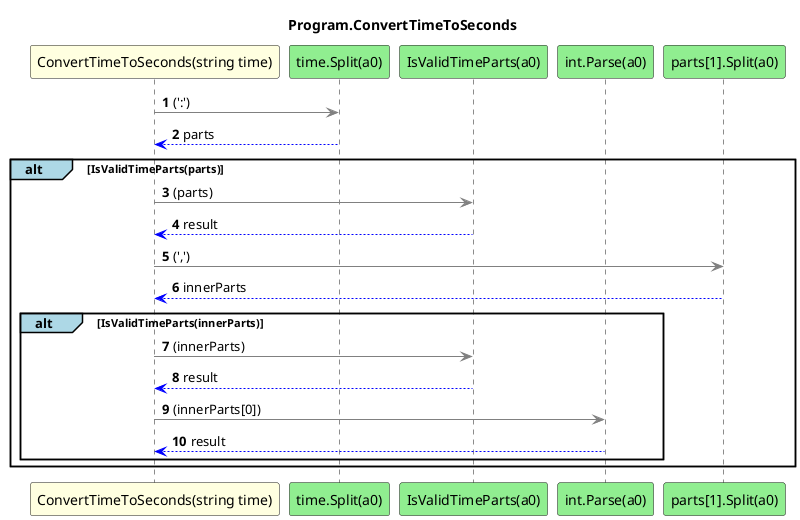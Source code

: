 @startuml Program.ConvertTimeToSeconds
title Program.ConvertTimeToSeconds
participant "ConvertTimeToSeconds(string time)" as ConvertTimeToSeconds_p0 #LightYellow
participant "time.Split(a0)" as time_Split_a0 #LightGreen
participant "IsValidTimeParts(a0)" as IsValidTimeParts_a0 #LightGreen
participant "int.Parse(a0)" as int_Parse_a0 #LightGreen
participant "parts[1].Split(a0)" as parts_1_Split_a0 #LightGreen
autonumber
ConvertTimeToSeconds_p0 -[#grey]> time_Split_a0 : (':')
time_Split_a0 -[#blue]-> ConvertTimeToSeconds_p0 : parts
alt#LightBlue IsValidTimeParts(parts)
    ConvertTimeToSeconds_p0 -[#grey]> IsValidTimeParts_a0 : (parts)
    IsValidTimeParts_a0 -[#blue]-> ConvertTimeToSeconds_p0 : result
    ConvertTimeToSeconds_p0 -[#grey]> parts_1_Split_a0 : (',')
    parts_1_Split_a0 -[#blue]-> ConvertTimeToSeconds_p0 : innerParts
    alt#LightBlue IsValidTimeParts(innerParts)
        ConvertTimeToSeconds_p0 -[#grey]> IsValidTimeParts_a0 : (innerParts)
        IsValidTimeParts_a0 -[#blue]-> ConvertTimeToSeconds_p0 : result
        ConvertTimeToSeconds_p0 -[#grey]> int_Parse_a0 : (innerParts[0])
        int_Parse_a0 -[#blue]-> ConvertTimeToSeconds_p0 : result
    end
end
@enduml
